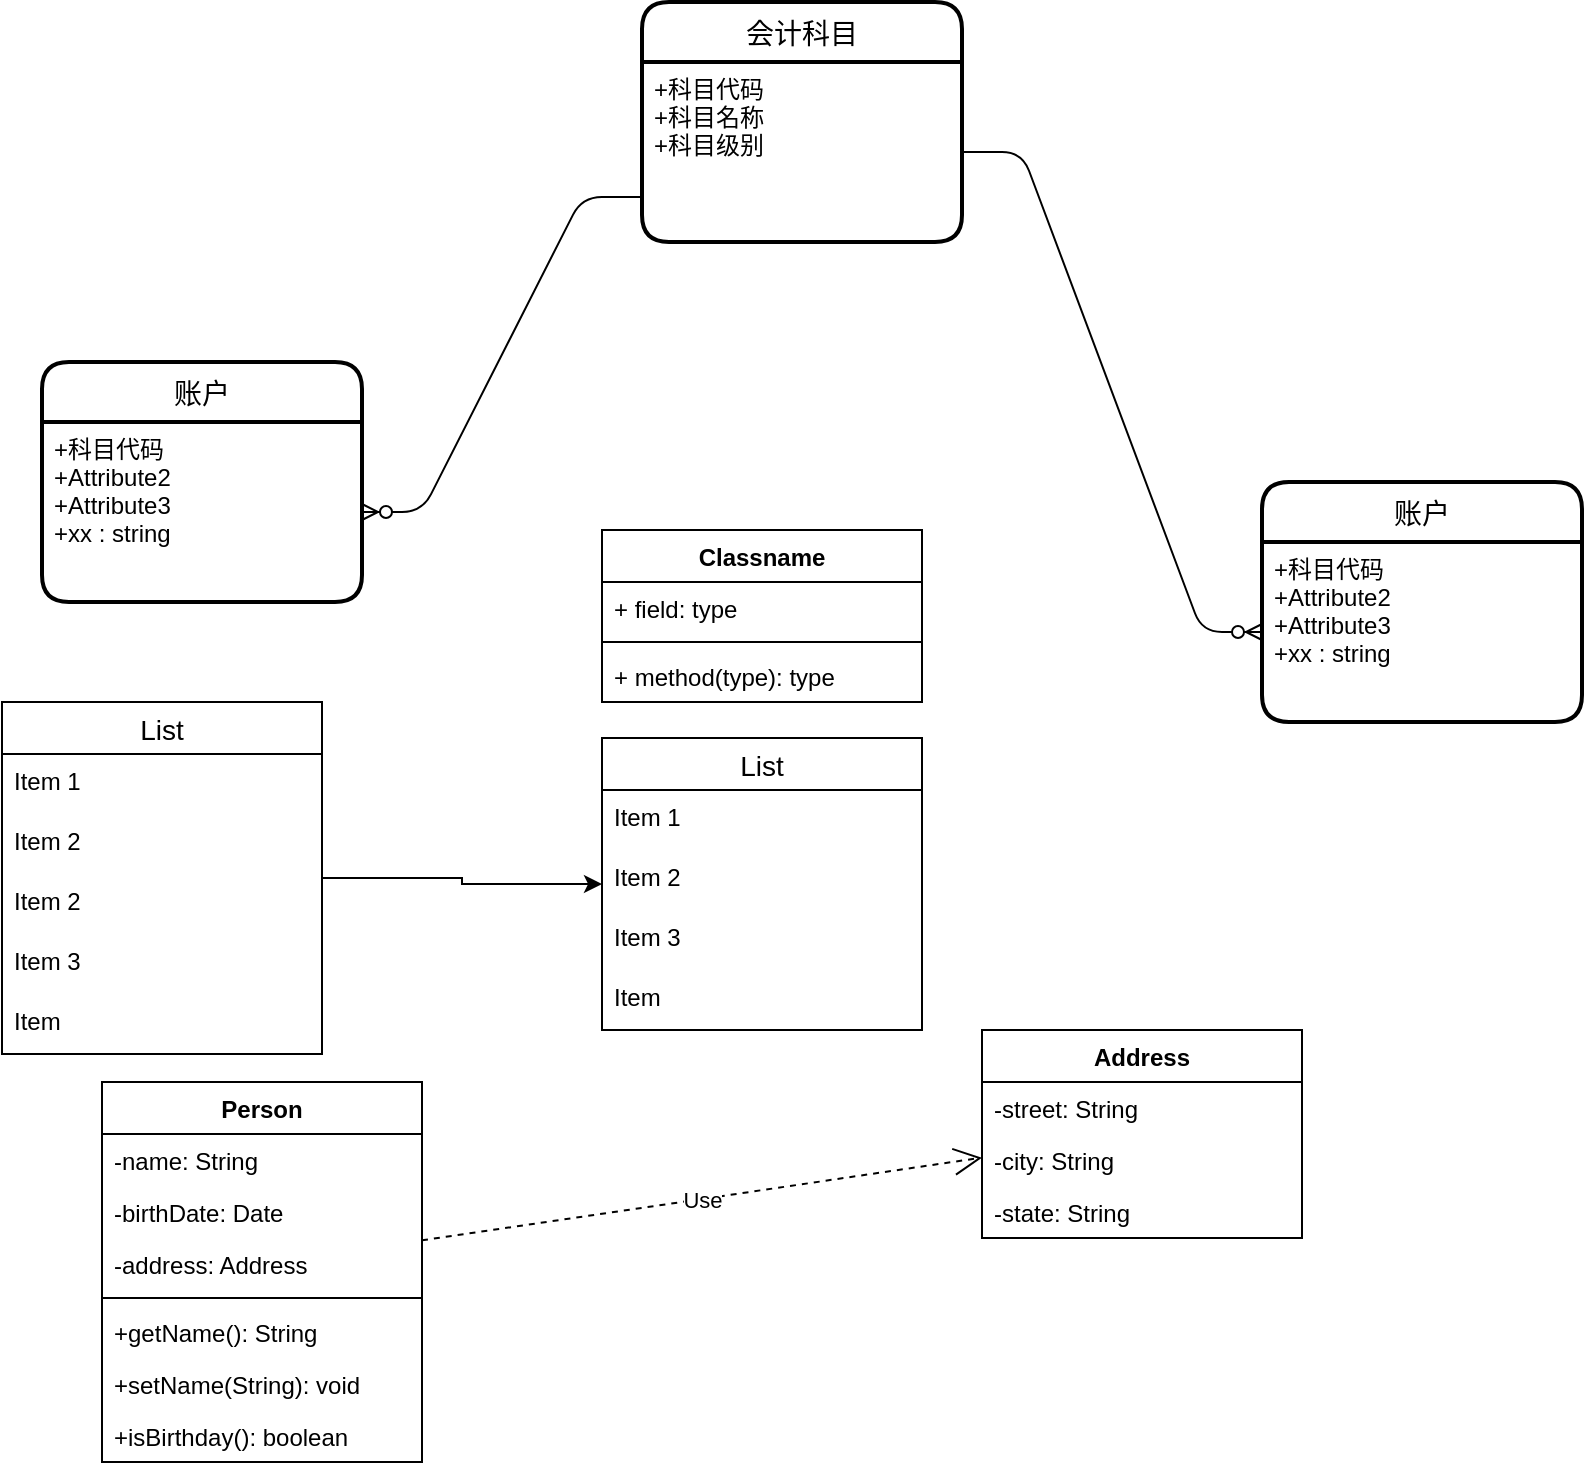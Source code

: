 <mxfile version="14.6.12" type="github">
  <diagram id="C5RBs43oDa-KdzZeNtuy" name="Page-1">
    <mxGraphModel dx="1298" dy="866" grid="1" gridSize="10" guides="1" tooltips="1" connect="1" arrows="1" fold="1" page="1" pageScale="1" pageWidth="827" pageHeight="1169" math="0" shadow="0">
      <root>
        <mxCell id="WIyWlLk6GJQsqaUBKTNV-0" />
        <mxCell id="WIyWlLk6GJQsqaUBKTNV-1" parent="WIyWlLk6GJQsqaUBKTNV-0" />
        <mxCell id="tsOzeA_sfepmwzJWjmhR-0" value="会计科目" style="swimlane;childLayout=stackLayout;horizontal=1;startSize=30;horizontalStack=0;rounded=1;fontSize=14;fontStyle=0;strokeWidth=2;resizeParent=0;resizeLast=1;shadow=0;dashed=0;align=center;" vertex="1" parent="WIyWlLk6GJQsqaUBKTNV-1">
          <mxGeometry x="340" y="10" width="160" height="120" as="geometry" />
        </mxCell>
        <mxCell id="tsOzeA_sfepmwzJWjmhR-1" value="+科目代码&#xa;+科目名称&#xa;+科目级别" style="align=left;strokeColor=none;fillColor=none;spacingLeft=4;fontSize=12;verticalAlign=top;resizable=0;rotatable=0;part=1;" vertex="1" parent="tsOzeA_sfepmwzJWjmhR-0">
          <mxGeometry y="30" width="160" height="90" as="geometry" />
        </mxCell>
        <mxCell id="tsOzeA_sfepmwzJWjmhR-7" value="账户" style="swimlane;childLayout=stackLayout;horizontal=1;startSize=30;horizontalStack=0;rounded=1;fontSize=14;fontStyle=0;strokeWidth=2;resizeParent=0;resizeLast=1;shadow=0;dashed=0;align=center;" vertex="1" parent="WIyWlLk6GJQsqaUBKTNV-1">
          <mxGeometry x="650" y="250" width="160" height="120" as="geometry" />
        </mxCell>
        <mxCell id="tsOzeA_sfepmwzJWjmhR-8" value="+科目代码&#xa;+Attribute2&#xa;+Attribute3&#xa;+xx : string" style="align=left;strokeColor=none;fillColor=none;spacingLeft=4;fontSize=12;verticalAlign=top;resizable=0;rotatable=0;part=1;" vertex="1" parent="tsOzeA_sfepmwzJWjmhR-7">
          <mxGeometry y="30" width="160" height="90" as="geometry" />
        </mxCell>
        <mxCell id="tsOzeA_sfepmwzJWjmhR-11" value="账户" style="swimlane;childLayout=stackLayout;horizontal=1;startSize=30;horizontalStack=0;rounded=1;fontSize=14;fontStyle=0;strokeWidth=2;resizeParent=0;resizeLast=1;shadow=0;dashed=0;align=center;" vertex="1" parent="WIyWlLk6GJQsqaUBKTNV-1">
          <mxGeometry x="40" y="190" width="160" height="120" as="geometry" />
        </mxCell>
        <mxCell id="tsOzeA_sfepmwzJWjmhR-12" value="+科目代码&#xa;+Attribute2&#xa;+Attribute3&#xa;+xx : string" style="align=left;strokeColor=none;fillColor=none;spacingLeft=4;fontSize=12;verticalAlign=top;resizable=0;rotatable=0;part=1;" vertex="1" parent="tsOzeA_sfepmwzJWjmhR-11">
          <mxGeometry y="30" width="160" height="90" as="geometry" />
        </mxCell>
        <mxCell id="tsOzeA_sfepmwzJWjmhR-14" value="" style="edgeStyle=entityRelationEdgeStyle;fontSize=12;html=1;endArrow=ERzeroToMany;endFill=1;exitX=0;exitY=0.75;exitDx=0;exitDy=0;" edge="1" parent="WIyWlLk6GJQsqaUBKTNV-1" source="tsOzeA_sfepmwzJWjmhR-1" target="tsOzeA_sfepmwzJWjmhR-12">
          <mxGeometry width="100" height="100" relative="1" as="geometry">
            <mxPoint x="440" y="240" as="sourcePoint" />
            <mxPoint x="540" y="140" as="targetPoint" />
          </mxGeometry>
        </mxCell>
        <mxCell id="tsOzeA_sfepmwzJWjmhR-15" value="" style="edgeStyle=entityRelationEdgeStyle;fontSize=12;html=1;endArrow=ERzeroToMany;endFill=1;" edge="1" parent="WIyWlLk6GJQsqaUBKTNV-1" source="tsOzeA_sfepmwzJWjmhR-1" target="tsOzeA_sfepmwzJWjmhR-8">
          <mxGeometry width="100" height="100" relative="1" as="geometry">
            <mxPoint x="440" y="240" as="sourcePoint" />
            <mxPoint x="540" y="140" as="targetPoint" />
          </mxGeometry>
        </mxCell>
        <mxCell id="tsOzeA_sfepmwzJWjmhR-21" value="Person" style="swimlane;fontStyle=1;childLayout=stackLayout;horizontal=1;startSize=26;horizontalStack=0;resizeParent=1;resizeParentMax=0;resizeLast=0;collapsible=1;marginBottom=0;" vertex="1" parent="WIyWlLk6GJQsqaUBKTNV-1">
          <mxGeometry x="70" y="550" width="160" height="190" as="geometry" />
        </mxCell>
        <mxCell id="tsOzeA_sfepmwzJWjmhR-22" value="-name: String" style="text;strokeColor=none;fillColor=none;align=left;verticalAlign=top;spacingLeft=4;spacingRight=4;overflow=hidden;rotatable=0;points=[[0,0.5],[1,0.5]];portConstraint=eastwest;" vertex="1" parent="tsOzeA_sfepmwzJWjmhR-21">
          <mxGeometry y="26" width="160" height="26" as="geometry" />
        </mxCell>
        <mxCell id="tsOzeA_sfepmwzJWjmhR-23" value="-birthDate: Date" style="text;strokeColor=none;fillColor=none;align=left;verticalAlign=top;spacingLeft=4;spacingRight=4;overflow=hidden;rotatable=0;points=[[0,0.5],[1,0.5]];portConstraint=eastwest;" vertex="1" parent="tsOzeA_sfepmwzJWjmhR-21">
          <mxGeometry y="52" width="160" height="26" as="geometry" />
        </mxCell>
        <mxCell id="tsOzeA_sfepmwzJWjmhR-24" value="-address: Address" style="text;strokeColor=none;fillColor=none;align=left;verticalAlign=top;spacingLeft=4;spacingRight=4;overflow=hidden;rotatable=0;points=[[0,0.5],[1,0.5]];portConstraint=eastwest;" vertex="1" parent="tsOzeA_sfepmwzJWjmhR-21">
          <mxGeometry y="78" width="160" height="26" as="geometry" />
        </mxCell>
        <mxCell id="tsOzeA_sfepmwzJWjmhR-25" value="" style="line;strokeWidth=1;fillColor=none;align=left;verticalAlign=middle;spacingTop=-1;spacingLeft=3;spacingRight=3;rotatable=0;labelPosition=right;points=[];portConstraint=eastwest;" vertex="1" parent="tsOzeA_sfepmwzJWjmhR-21">
          <mxGeometry y="104" width="160" height="8" as="geometry" />
        </mxCell>
        <mxCell id="tsOzeA_sfepmwzJWjmhR-26" value="+getName(): String" style="text;strokeColor=none;fillColor=none;align=left;verticalAlign=top;spacingLeft=4;spacingRight=4;overflow=hidden;rotatable=0;points=[[0,0.5],[1,0.5]];portConstraint=eastwest;" vertex="1" parent="tsOzeA_sfepmwzJWjmhR-21">
          <mxGeometry y="112" width="160" height="26" as="geometry" />
        </mxCell>
        <mxCell id="tsOzeA_sfepmwzJWjmhR-27" value="+setName(String): void" style="text;strokeColor=none;fillColor=none;align=left;verticalAlign=top;spacingLeft=4;spacingRight=4;overflow=hidden;rotatable=0;points=[[0,0.5],[1,0.5]];portConstraint=eastwest;" vertex="1" parent="tsOzeA_sfepmwzJWjmhR-21">
          <mxGeometry y="138" width="160" height="26" as="geometry" />
        </mxCell>
        <mxCell id="tsOzeA_sfepmwzJWjmhR-28" value="+isBirthday(): boolean" style="text;strokeColor=none;fillColor=none;align=left;verticalAlign=top;spacingLeft=4;spacingRight=4;overflow=hidden;rotatable=0;points=[[0,0.5],[1,0.5]];portConstraint=eastwest;" vertex="1" parent="tsOzeA_sfepmwzJWjmhR-21">
          <mxGeometry y="164" width="160" height="26" as="geometry" />
        </mxCell>
        <mxCell id="tsOzeA_sfepmwzJWjmhR-29" value="Address" style="swimlane;fontStyle=1;childLayout=stackLayout;horizontal=1;startSize=26;horizontalStack=0;resizeParent=1;resizeParentMax=0;resizeLast=0;collapsible=1;marginBottom=0;" vertex="1" parent="WIyWlLk6GJQsqaUBKTNV-1">
          <mxGeometry x="510" y="524" width="160" height="104" as="geometry" />
        </mxCell>
        <mxCell id="tsOzeA_sfepmwzJWjmhR-30" value="-street: String" style="text;strokeColor=none;fillColor=none;align=left;verticalAlign=top;spacingLeft=4;spacingRight=4;overflow=hidden;rotatable=0;points=[[0,0.5],[1,0.5]];portConstraint=eastwest;" vertex="1" parent="tsOzeA_sfepmwzJWjmhR-29">
          <mxGeometry y="26" width="160" height="26" as="geometry" />
        </mxCell>
        <mxCell id="tsOzeA_sfepmwzJWjmhR-31" value="-city: String" style="text;strokeColor=none;fillColor=none;align=left;verticalAlign=top;spacingLeft=4;spacingRight=4;overflow=hidden;rotatable=0;points=[[0,0.5],[1,0.5]];portConstraint=eastwest;" vertex="1" parent="tsOzeA_sfepmwzJWjmhR-29">
          <mxGeometry y="52" width="160" height="26" as="geometry" />
        </mxCell>
        <mxCell id="tsOzeA_sfepmwzJWjmhR-32" value="-state: String" style="text;strokeColor=none;fillColor=none;align=left;verticalAlign=top;spacingLeft=4;spacingRight=4;overflow=hidden;rotatable=0;points=[[0,0.5],[1,0.5]];portConstraint=eastwest;" vertex="1" parent="tsOzeA_sfepmwzJWjmhR-29">
          <mxGeometry y="78" width="160" height="26" as="geometry" />
        </mxCell>
        <mxCell id="tsOzeA_sfepmwzJWjmhR-34" value="Use" style="endArrow=open;endSize=12;dashed=1;html=1;" edge="1" parent="WIyWlLk6GJQsqaUBKTNV-1" source="tsOzeA_sfepmwzJWjmhR-24" target="tsOzeA_sfepmwzJWjmhR-29">
          <mxGeometry width="160" relative="1" as="geometry">
            <mxPoint x="260" y="540" as="sourcePoint" />
            <mxPoint x="420" y="540" as="targetPoint" />
          </mxGeometry>
        </mxCell>
        <mxCell id="tsOzeA_sfepmwzJWjmhR-35" value="Classname" style="swimlane;fontStyle=1;align=center;verticalAlign=top;childLayout=stackLayout;horizontal=1;startSize=26;horizontalStack=0;resizeParent=1;resizeParentMax=0;resizeLast=0;collapsible=1;marginBottom=0;" vertex="1" parent="WIyWlLk6GJQsqaUBKTNV-1">
          <mxGeometry x="320" y="274" width="160" height="86" as="geometry" />
        </mxCell>
        <mxCell id="tsOzeA_sfepmwzJWjmhR-36" value="+ field: type" style="text;strokeColor=none;fillColor=none;align=left;verticalAlign=top;spacingLeft=4;spacingRight=4;overflow=hidden;rotatable=0;points=[[0,0.5],[1,0.5]];portConstraint=eastwest;" vertex="1" parent="tsOzeA_sfepmwzJWjmhR-35">
          <mxGeometry y="26" width="160" height="26" as="geometry" />
        </mxCell>
        <mxCell id="tsOzeA_sfepmwzJWjmhR-37" value="" style="line;strokeWidth=1;fillColor=none;align=left;verticalAlign=middle;spacingTop=-1;spacingLeft=3;spacingRight=3;rotatable=0;labelPosition=right;points=[];portConstraint=eastwest;" vertex="1" parent="tsOzeA_sfepmwzJWjmhR-35">
          <mxGeometry y="52" width="160" height="8" as="geometry" />
        </mxCell>
        <mxCell id="tsOzeA_sfepmwzJWjmhR-38" value="+ method(type): type" style="text;strokeColor=none;fillColor=none;align=left;verticalAlign=top;spacingLeft=4;spacingRight=4;overflow=hidden;rotatable=0;points=[[0,0.5],[1,0.5]];portConstraint=eastwest;" vertex="1" parent="tsOzeA_sfepmwzJWjmhR-35">
          <mxGeometry y="60" width="160" height="26" as="geometry" />
        </mxCell>
        <mxCell id="tsOzeA_sfepmwzJWjmhR-51" value="" style="edgeStyle=orthogonalEdgeStyle;rounded=0;orthogonalLoop=1;jettySize=auto;html=1;" edge="1" parent="WIyWlLk6GJQsqaUBKTNV-1" source="tsOzeA_sfepmwzJWjmhR-39" target="tsOzeA_sfepmwzJWjmhR-46">
          <mxGeometry relative="1" as="geometry" />
        </mxCell>
        <mxCell id="tsOzeA_sfepmwzJWjmhR-39" value="List" style="swimlane;fontStyle=0;childLayout=stackLayout;horizontal=1;startSize=26;horizontalStack=0;resizeParent=1;resizeParentMax=0;resizeLast=0;collapsible=1;marginBottom=0;align=center;fontSize=14;" vertex="1" parent="WIyWlLk6GJQsqaUBKTNV-1">
          <mxGeometry x="20" y="360" width="160" height="176" as="geometry">
            <mxRectangle x="20" y="360" width="50" height="26" as="alternateBounds" />
          </mxGeometry>
        </mxCell>
        <mxCell id="tsOzeA_sfepmwzJWjmhR-40" value="Item 1" style="text;strokeColor=none;fillColor=none;spacingLeft=4;spacingRight=4;overflow=hidden;rotatable=0;points=[[0,0.5],[1,0.5]];portConstraint=eastwest;fontSize=12;" vertex="1" parent="tsOzeA_sfepmwzJWjmhR-39">
          <mxGeometry y="26" width="160" height="30" as="geometry" />
        </mxCell>
        <mxCell id="tsOzeA_sfepmwzJWjmhR-52" value="Item 2" style="text;strokeColor=none;fillColor=none;spacingLeft=4;spacingRight=4;overflow=hidden;rotatable=0;points=[[0,0.5],[1,0.5]];portConstraint=eastwest;fontSize=12;" vertex="1" parent="tsOzeA_sfepmwzJWjmhR-39">
          <mxGeometry y="56" width="160" height="30" as="geometry" />
        </mxCell>
        <mxCell id="tsOzeA_sfepmwzJWjmhR-41" value="Item 2" style="text;strokeColor=none;fillColor=none;spacingLeft=4;spacingRight=4;overflow=hidden;rotatable=0;points=[[0,0.5],[1,0.5]];portConstraint=eastwest;fontSize=12;" vertex="1" parent="tsOzeA_sfepmwzJWjmhR-39">
          <mxGeometry y="86" width="160" height="30" as="geometry" />
        </mxCell>
        <mxCell id="tsOzeA_sfepmwzJWjmhR-42" value="Item 3" style="text;strokeColor=none;fillColor=none;spacingLeft=4;spacingRight=4;overflow=hidden;rotatable=0;points=[[0,0.5],[1,0.5]];portConstraint=eastwest;fontSize=12;" vertex="1" parent="tsOzeA_sfepmwzJWjmhR-39">
          <mxGeometry y="116" width="160" height="30" as="geometry" />
        </mxCell>
        <mxCell id="tsOzeA_sfepmwzJWjmhR-44" value="Item" style="text;strokeColor=none;fillColor=none;spacingLeft=4;spacingRight=4;overflow=hidden;rotatable=0;points=[[0,0.5],[1,0.5]];portConstraint=eastwest;fontSize=12;" vertex="1" parent="tsOzeA_sfepmwzJWjmhR-39">
          <mxGeometry y="146" width="160" height="30" as="geometry" />
        </mxCell>
        <mxCell id="tsOzeA_sfepmwzJWjmhR-46" value="List" style="swimlane;fontStyle=0;childLayout=stackLayout;horizontal=1;startSize=26;horizontalStack=0;resizeParent=1;resizeParentMax=0;resizeLast=0;collapsible=1;marginBottom=0;align=center;fontSize=14;" vertex="1" parent="WIyWlLk6GJQsqaUBKTNV-1">
          <mxGeometry x="320" y="378" width="160" height="146" as="geometry">
            <mxRectangle x="20" y="360" width="50" height="26" as="alternateBounds" />
          </mxGeometry>
        </mxCell>
        <mxCell id="tsOzeA_sfepmwzJWjmhR-47" value="Item 1" style="text;strokeColor=none;fillColor=none;spacingLeft=4;spacingRight=4;overflow=hidden;rotatable=0;points=[[0,0.5],[1,0.5]];portConstraint=eastwest;fontSize=12;" vertex="1" parent="tsOzeA_sfepmwzJWjmhR-46">
          <mxGeometry y="26" width="160" height="30" as="geometry" />
        </mxCell>
        <mxCell id="tsOzeA_sfepmwzJWjmhR-48" value="Item 2" style="text;strokeColor=none;fillColor=none;spacingLeft=4;spacingRight=4;overflow=hidden;rotatable=0;points=[[0,0.5],[1,0.5]];portConstraint=eastwest;fontSize=12;" vertex="1" parent="tsOzeA_sfepmwzJWjmhR-46">
          <mxGeometry y="56" width="160" height="30" as="geometry" />
        </mxCell>
        <mxCell id="tsOzeA_sfepmwzJWjmhR-49" value="Item 3" style="text;strokeColor=none;fillColor=none;spacingLeft=4;spacingRight=4;overflow=hidden;rotatable=0;points=[[0,0.5],[1,0.5]];portConstraint=eastwest;fontSize=12;" vertex="1" parent="tsOzeA_sfepmwzJWjmhR-46">
          <mxGeometry y="86" width="160" height="30" as="geometry" />
        </mxCell>
        <mxCell id="tsOzeA_sfepmwzJWjmhR-50" value="Item" style="text;strokeColor=none;fillColor=none;spacingLeft=4;spacingRight=4;overflow=hidden;rotatable=0;points=[[0,0.5],[1,0.5]];portConstraint=eastwest;fontSize=12;" vertex="1" parent="tsOzeA_sfepmwzJWjmhR-46">
          <mxGeometry y="116" width="160" height="30" as="geometry" />
        </mxCell>
      </root>
    </mxGraphModel>
  </diagram>
</mxfile>

